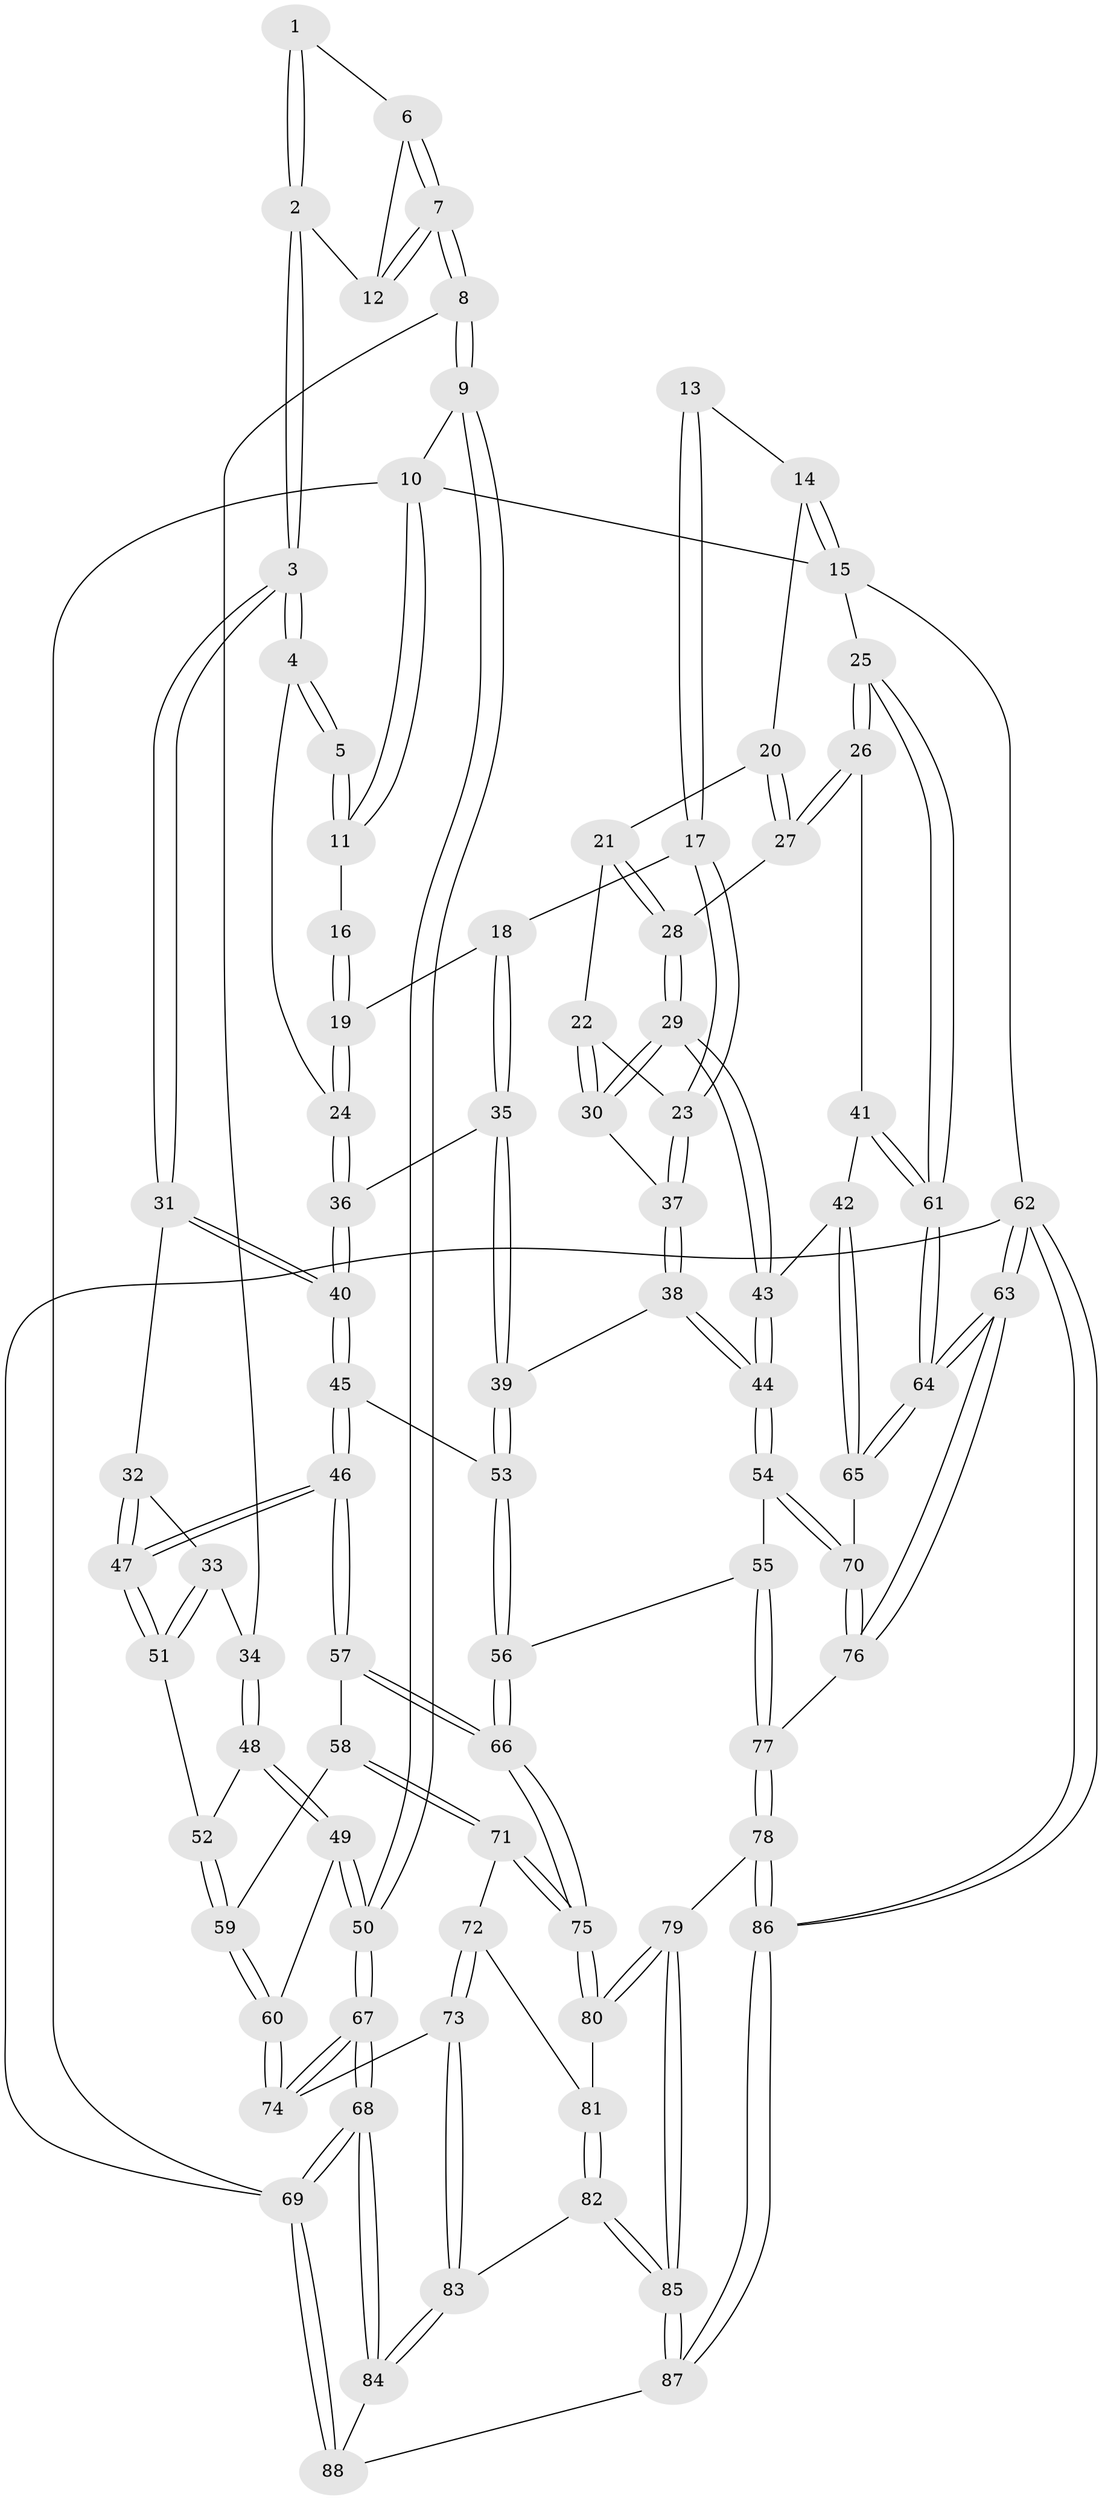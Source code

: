 // coarse degree distribution, {3: 0.2037037037037037, 5: 0.3888888888888889, 4: 0.2962962962962963, 6: 0.09259259259259259, 2: 0.018518518518518517}
// Generated by graph-tools (version 1.1) at 2025/42/03/06/25 10:42:28]
// undirected, 88 vertices, 217 edges
graph export_dot {
graph [start="1"]
  node [color=gray90,style=filled];
  1 [pos="+0.015309390355091351+0"];
  2 [pos="+0.19915897541046818+0.15096525545081066"];
  3 [pos="+0.2512067134299742+0.15979942112696194"];
  4 [pos="+0.286733231420471+0.12683364964675306"];
  5 [pos="+0.015132676916699816+0"];
  6 [pos="+0.0897754223548793+0.07496215418724742"];
  7 [pos="+0.07455486159491491+0.19763386494122595"];
  8 [pos="+0.02879421768450012+0.23880754013439232"];
  9 [pos="+0+0.22777502555327883"];
  10 [pos="+0+0"];
  11 [pos="+0+0"];
  12 [pos="+0.15966610961741776+0.15428143622182475"];
  13 [pos="+0.5932611640748948+0"];
  14 [pos="+0.9688499501428843+0"];
  15 [pos="+1+0"];
  16 [pos="+0.46735335427571667+0"];
  17 [pos="+0.6122298771072544+0.07792623762996516"];
  18 [pos="+0.469256590937963+0.1757505861253717"];
  19 [pos="+0.33993495133620305+0.0715451872747356"];
  20 [pos="+0.856400474939261+0.0988343421739049"];
  21 [pos="+0.7996013679849315+0.15650325247137473"];
  22 [pos="+0.7894380967373903+0.16251433580177574"];
  23 [pos="+0.6219523220527254+0.09892884845032754"];
  24 [pos="+0.2918635513559709+0.12452949489960415"];
  25 [pos="+1+0.20097299208155509"];
  26 [pos="+1+0.23649018381639342"];
  27 [pos="+0.9544867122288898+0.2351404384021733"];
  28 [pos="+0.9195246248112156+0.2509327121719439"];
  29 [pos="+0.8252476373099267+0.3186368701659256"];
  30 [pos="+0.781208348628004+0.25942514274758693"];
  31 [pos="+0.24228945715278774+0.21893595680582775"];
  32 [pos="+0.187371617487698+0.28098244604439127"];
  33 [pos="+0.17393793330675889+0.28844361225213755"];
  34 [pos="+0.08096169502187853+0.27350184403488714"];
  35 [pos="+0.4428858901651861+0.264938425543402"];
  36 [pos="+0.4263142242249171+0.2726895926096422"];
  37 [pos="+0.6275933906437717+0.23939852021203517"];
  38 [pos="+0.5995138998196287+0.29906625899320893"];
  39 [pos="+0.5946583073050402+0.3016333320780957"];
  40 [pos="+0.36720588878586613+0.35960253190138747"];
  41 [pos="+0.9144069938687431+0.41747235391926935"];
  42 [pos="+0.9098726464403609+0.421063999355127"];
  43 [pos="+0.8076621077823202+0.42292196531085124"];
  44 [pos="+0.7854105891016523+0.4470614404332448"];
  45 [pos="+0.3589225688735526+0.4091234535242989"];
  46 [pos="+0.3463121232057051+0.4228753710299892"];
  47 [pos="+0.328538679459388+0.412449663198565"];
  48 [pos="+0.09890133752792055+0.4151682373181594"];
  49 [pos="+0.0739175833137364+0.43160427088086034"];
  50 [pos="+0+0.4148305348158281"];
  51 [pos="+0.1752209115986327+0.36025386617218685"];
  52 [pos="+0.14095646298806927+0.4133898424907263"];
  53 [pos="+0.5345693214350931+0.4347240295092914"];
  54 [pos="+0.775361206990372+0.48152242157618314"];
  55 [pos="+0.6290751396911559+0.5529789901803058"];
  56 [pos="+0.6003051078472761+0.5551794063470387"];
  57 [pos="+0.3292962566454141+0.4655764362609576"];
  58 [pos="+0.31054154788593813+0.4852263533465884"];
  59 [pos="+0.218829591032493+0.48348000276618863"];
  60 [pos="+0.11069558751940548+0.5663454894031841"];
  61 [pos="+1+0.34815128279374585"];
  62 [pos="+1+1"];
  63 [pos="+1+1"];
  64 [pos="+1+0.5902872238106102"];
  65 [pos="+1+0.5768498645503932"];
  66 [pos="+0.5335580178157351+0.62084085108573"];
  67 [pos="+0+0.6411472454394537"];
  68 [pos="+0+1"];
  69 [pos="+0+1"];
  70 [pos="+0.8608338768942959+0.6048604492228559"];
  71 [pos="+0.30083082466038435+0.5851456397410367"];
  72 [pos="+0.29309717733646395+0.6068106976827217"];
  73 [pos="+0.07980473503684024+0.6795268561617024"];
  74 [pos="+0.06675196697537177+0.6704574425532529"];
  75 [pos="+0.5234136790084469+0.6451289878210986"];
  76 [pos="+0.8351930288384978+0.7136890711480134"];
  77 [pos="+0.7469980011027579+0.7534678753569205"];
  78 [pos="+0.7251381729095459+0.780295754591557"];
  79 [pos="+0.5225920267247953+0.7457304428569065"];
  80 [pos="+0.5086886303622365+0.7133341573025258"];
  81 [pos="+0.3395550969822836+0.7192409799810061"];
  82 [pos="+0.29069544482708876+0.7880094921048946"];
  83 [pos="+0.17227676848138768+0.8310567628924757"];
  84 [pos="+0.17076716591798988+0.8389668731929475"];
  85 [pos="+0.4857891077071141+0.9605388529869491"];
  86 [pos="+0.7339110068983208+1"];
  87 [pos="+0.5085369502473046+1"];
  88 [pos="+0.32550011168496534+1"];
  1 -- 2;
  1 -- 2;
  1 -- 6;
  2 -- 3;
  2 -- 3;
  2 -- 12;
  3 -- 4;
  3 -- 4;
  3 -- 31;
  3 -- 31;
  4 -- 5;
  4 -- 5;
  4 -- 24;
  5 -- 11;
  5 -- 11;
  6 -- 7;
  6 -- 7;
  6 -- 12;
  7 -- 8;
  7 -- 8;
  7 -- 12;
  7 -- 12;
  8 -- 9;
  8 -- 9;
  8 -- 34;
  9 -- 10;
  9 -- 50;
  9 -- 50;
  10 -- 11;
  10 -- 11;
  10 -- 15;
  10 -- 69;
  11 -- 16;
  13 -- 14;
  13 -- 17;
  13 -- 17;
  14 -- 15;
  14 -- 15;
  14 -- 20;
  15 -- 25;
  15 -- 62;
  16 -- 19;
  16 -- 19;
  17 -- 18;
  17 -- 23;
  17 -- 23;
  18 -- 19;
  18 -- 35;
  18 -- 35;
  19 -- 24;
  19 -- 24;
  20 -- 21;
  20 -- 27;
  20 -- 27;
  21 -- 22;
  21 -- 28;
  21 -- 28;
  22 -- 23;
  22 -- 30;
  22 -- 30;
  23 -- 37;
  23 -- 37;
  24 -- 36;
  24 -- 36;
  25 -- 26;
  25 -- 26;
  25 -- 61;
  25 -- 61;
  26 -- 27;
  26 -- 27;
  26 -- 41;
  27 -- 28;
  28 -- 29;
  28 -- 29;
  29 -- 30;
  29 -- 30;
  29 -- 43;
  29 -- 43;
  30 -- 37;
  31 -- 32;
  31 -- 40;
  31 -- 40;
  32 -- 33;
  32 -- 47;
  32 -- 47;
  33 -- 34;
  33 -- 51;
  33 -- 51;
  34 -- 48;
  34 -- 48;
  35 -- 36;
  35 -- 39;
  35 -- 39;
  36 -- 40;
  36 -- 40;
  37 -- 38;
  37 -- 38;
  38 -- 39;
  38 -- 44;
  38 -- 44;
  39 -- 53;
  39 -- 53;
  40 -- 45;
  40 -- 45;
  41 -- 42;
  41 -- 61;
  41 -- 61;
  42 -- 43;
  42 -- 65;
  42 -- 65;
  43 -- 44;
  43 -- 44;
  44 -- 54;
  44 -- 54;
  45 -- 46;
  45 -- 46;
  45 -- 53;
  46 -- 47;
  46 -- 47;
  46 -- 57;
  46 -- 57;
  47 -- 51;
  47 -- 51;
  48 -- 49;
  48 -- 49;
  48 -- 52;
  49 -- 50;
  49 -- 50;
  49 -- 60;
  50 -- 67;
  50 -- 67;
  51 -- 52;
  52 -- 59;
  52 -- 59;
  53 -- 56;
  53 -- 56;
  54 -- 55;
  54 -- 70;
  54 -- 70;
  55 -- 56;
  55 -- 77;
  55 -- 77;
  56 -- 66;
  56 -- 66;
  57 -- 58;
  57 -- 66;
  57 -- 66;
  58 -- 59;
  58 -- 71;
  58 -- 71;
  59 -- 60;
  59 -- 60;
  60 -- 74;
  60 -- 74;
  61 -- 64;
  61 -- 64;
  62 -- 63;
  62 -- 63;
  62 -- 86;
  62 -- 86;
  62 -- 69;
  63 -- 64;
  63 -- 64;
  63 -- 76;
  63 -- 76;
  64 -- 65;
  64 -- 65;
  65 -- 70;
  66 -- 75;
  66 -- 75;
  67 -- 68;
  67 -- 68;
  67 -- 74;
  67 -- 74;
  68 -- 69;
  68 -- 69;
  68 -- 84;
  68 -- 84;
  69 -- 88;
  69 -- 88;
  70 -- 76;
  70 -- 76;
  71 -- 72;
  71 -- 75;
  71 -- 75;
  72 -- 73;
  72 -- 73;
  72 -- 81;
  73 -- 74;
  73 -- 83;
  73 -- 83;
  75 -- 80;
  75 -- 80;
  76 -- 77;
  77 -- 78;
  77 -- 78;
  78 -- 79;
  78 -- 86;
  78 -- 86;
  79 -- 80;
  79 -- 80;
  79 -- 85;
  79 -- 85;
  80 -- 81;
  81 -- 82;
  81 -- 82;
  82 -- 83;
  82 -- 85;
  82 -- 85;
  83 -- 84;
  83 -- 84;
  84 -- 88;
  85 -- 87;
  85 -- 87;
  86 -- 87;
  86 -- 87;
  87 -- 88;
}
